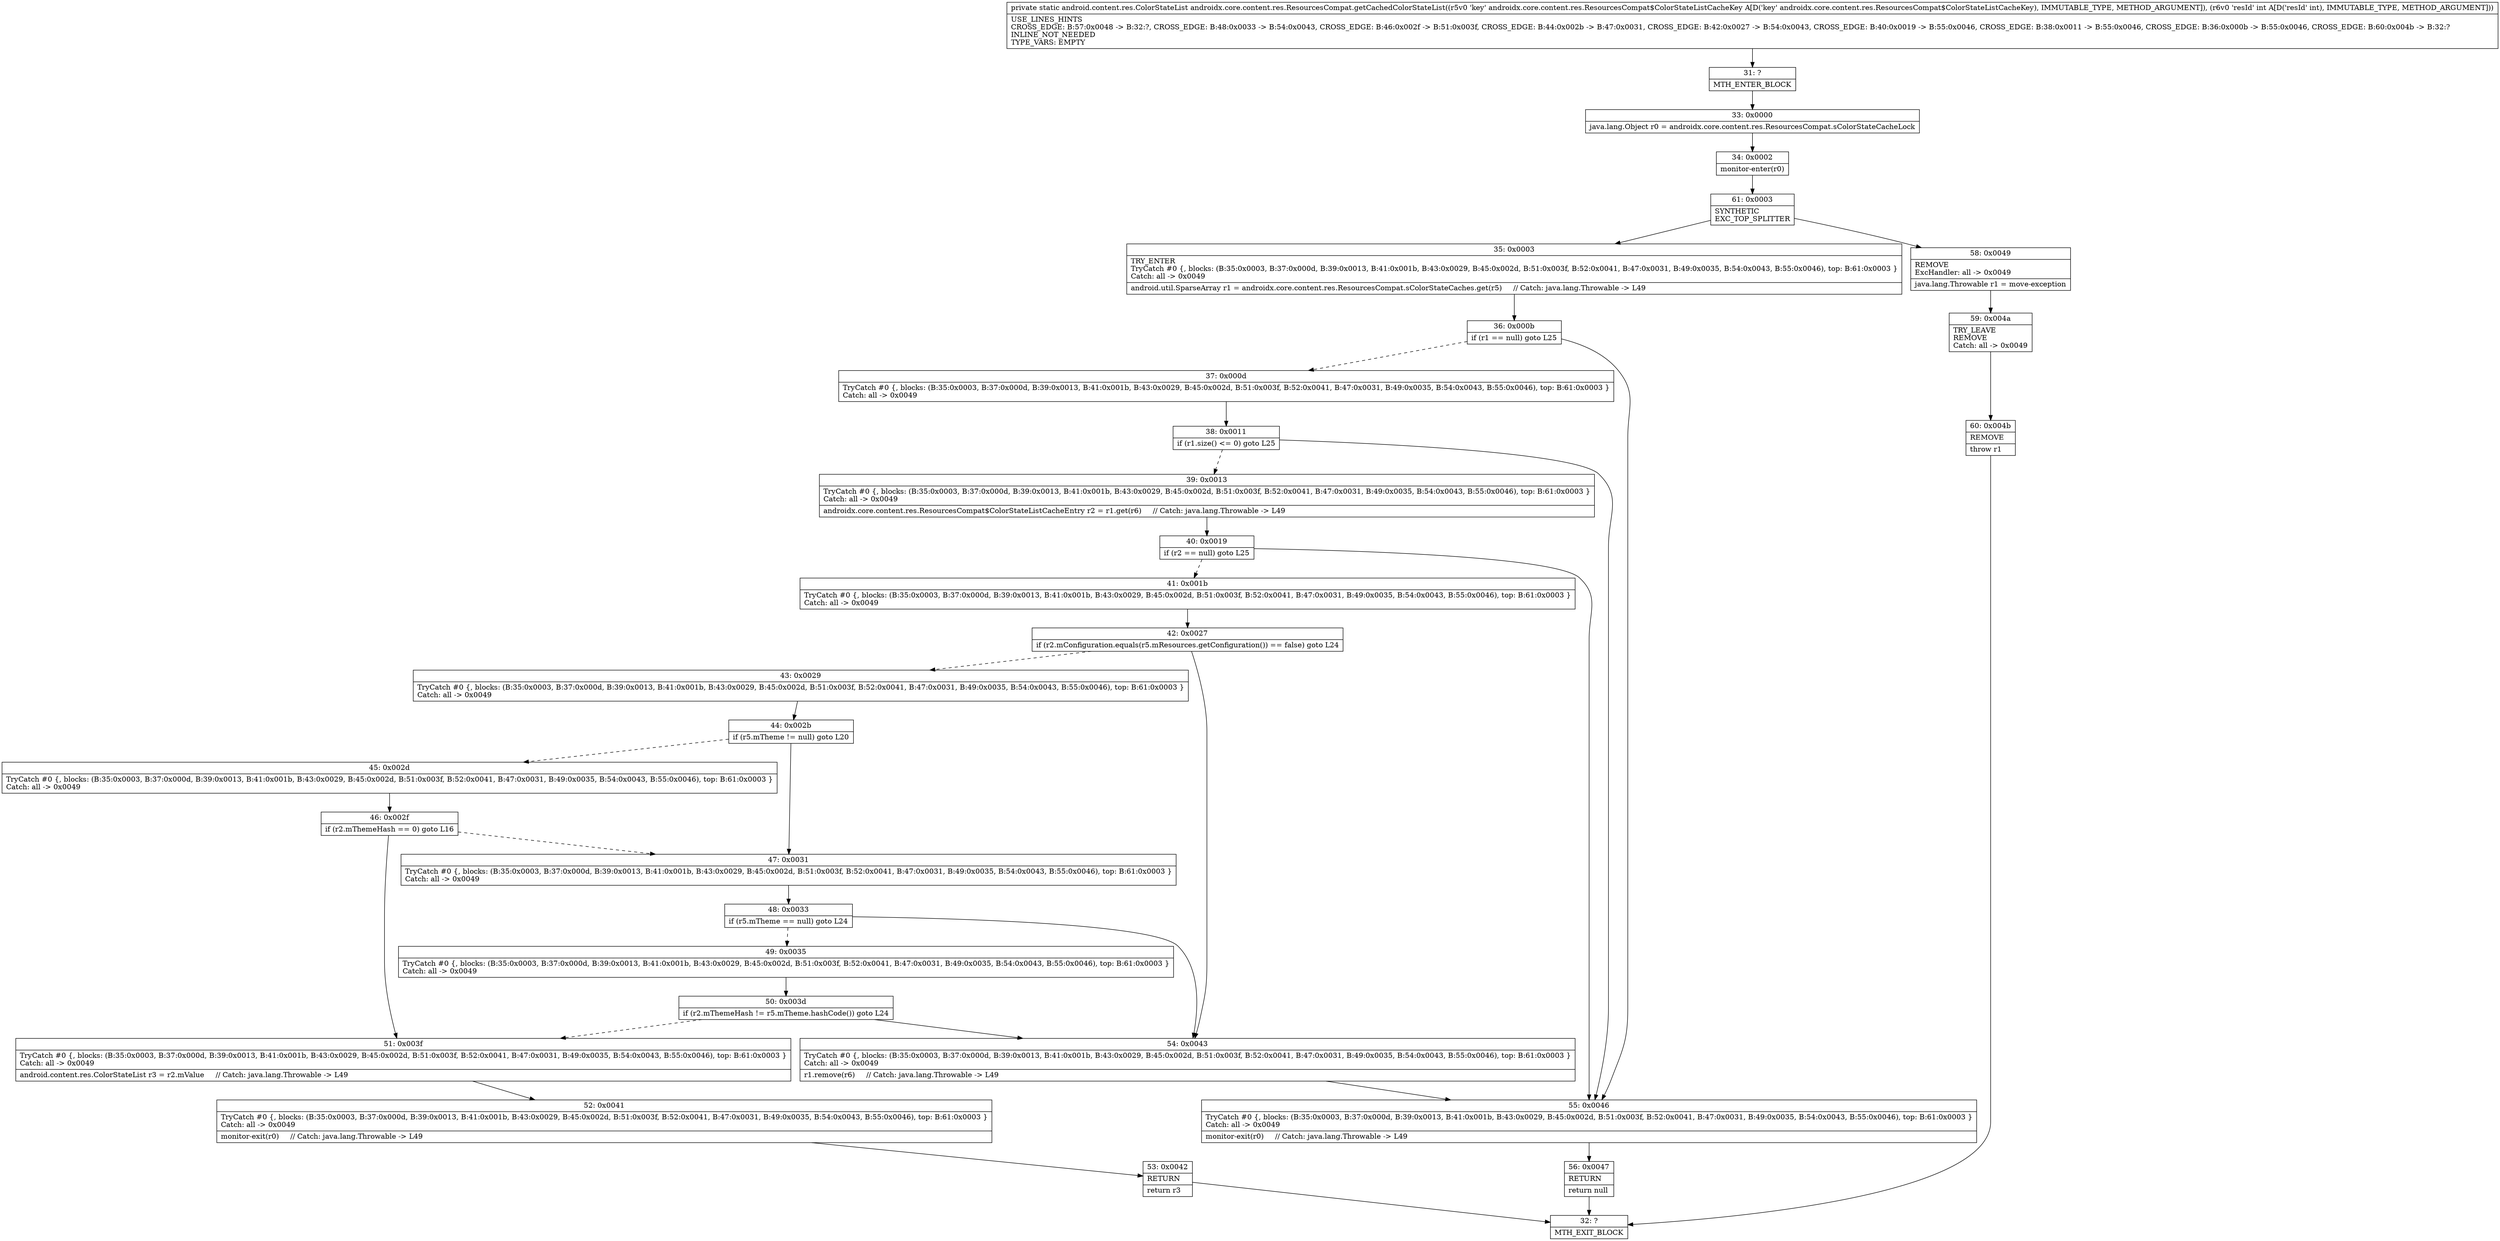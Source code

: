 digraph "CFG forandroidx.core.content.res.ResourcesCompat.getCachedColorStateList(Landroidx\/core\/content\/res\/ResourcesCompat$ColorStateListCacheKey;I)Landroid\/content\/res\/ColorStateList;" {
Node_31 [shape=record,label="{31\:\ ?|MTH_ENTER_BLOCK\l}"];
Node_33 [shape=record,label="{33\:\ 0x0000|java.lang.Object r0 = androidx.core.content.res.ResourcesCompat.sColorStateCacheLock\l}"];
Node_34 [shape=record,label="{34\:\ 0x0002|monitor\-enter(r0)\l}"];
Node_61 [shape=record,label="{61\:\ 0x0003|SYNTHETIC\lEXC_TOP_SPLITTER\l}"];
Node_35 [shape=record,label="{35\:\ 0x0003|TRY_ENTER\lTryCatch #0 \{, blocks: (B:35:0x0003, B:37:0x000d, B:39:0x0013, B:41:0x001b, B:43:0x0029, B:45:0x002d, B:51:0x003f, B:52:0x0041, B:47:0x0031, B:49:0x0035, B:54:0x0043, B:55:0x0046), top: B:61:0x0003 \}\lCatch: all \-\> 0x0049\l|android.util.SparseArray r1 = androidx.core.content.res.ResourcesCompat.sColorStateCaches.get(r5)     \/\/ Catch: java.lang.Throwable \-\> L49\l}"];
Node_36 [shape=record,label="{36\:\ 0x000b|if (r1 == null) goto L25\l}"];
Node_37 [shape=record,label="{37\:\ 0x000d|TryCatch #0 \{, blocks: (B:35:0x0003, B:37:0x000d, B:39:0x0013, B:41:0x001b, B:43:0x0029, B:45:0x002d, B:51:0x003f, B:52:0x0041, B:47:0x0031, B:49:0x0035, B:54:0x0043, B:55:0x0046), top: B:61:0x0003 \}\lCatch: all \-\> 0x0049\l}"];
Node_38 [shape=record,label="{38\:\ 0x0011|if (r1.size() \<= 0) goto L25\l}"];
Node_39 [shape=record,label="{39\:\ 0x0013|TryCatch #0 \{, blocks: (B:35:0x0003, B:37:0x000d, B:39:0x0013, B:41:0x001b, B:43:0x0029, B:45:0x002d, B:51:0x003f, B:52:0x0041, B:47:0x0031, B:49:0x0035, B:54:0x0043, B:55:0x0046), top: B:61:0x0003 \}\lCatch: all \-\> 0x0049\l|androidx.core.content.res.ResourcesCompat$ColorStateListCacheEntry r2 = r1.get(r6)     \/\/ Catch: java.lang.Throwable \-\> L49\l}"];
Node_40 [shape=record,label="{40\:\ 0x0019|if (r2 == null) goto L25\l}"];
Node_41 [shape=record,label="{41\:\ 0x001b|TryCatch #0 \{, blocks: (B:35:0x0003, B:37:0x000d, B:39:0x0013, B:41:0x001b, B:43:0x0029, B:45:0x002d, B:51:0x003f, B:52:0x0041, B:47:0x0031, B:49:0x0035, B:54:0x0043, B:55:0x0046), top: B:61:0x0003 \}\lCatch: all \-\> 0x0049\l}"];
Node_42 [shape=record,label="{42\:\ 0x0027|if (r2.mConfiguration.equals(r5.mResources.getConfiguration()) == false) goto L24\l}"];
Node_43 [shape=record,label="{43\:\ 0x0029|TryCatch #0 \{, blocks: (B:35:0x0003, B:37:0x000d, B:39:0x0013, B:41:0x001b, B:43:0x0029, B:45:0x002d, B:51:0x003f, B:52:0x0041, B:47:0x0031, B:49:0x0035, B:54:0x0043, B:55:0x0046), top: B:61:0x0003 \}\lCatch: all \-\> 0x0049\l}"];
Node_44 [shape=record,label="{44\:\ 0x002b|if (r5.mTheme != null) goto L20\l}"];
Node_45 [shape=record,label="{45\:\ 0x002d|TryCatch #0 \{, blocks: (B:35:0x0003, B:37:0x000d, B:39:0x0013, B:41:0x001b, B:43:0x0029, B:45:0x002d, B:51:0x003f, B:52:0x0041, B:47:0x0031, B:49:0x0035, B:54:0x0043, B:55:0x0046), top: B:61:0x0003 \}\lCatch: all \-\> 0x0049\l}"];
Node_46 [shape=record,label="{46\:\ 0x002f|if (r2.mThemeHash == 0) goto L16\l}"];
Node_51 [shape=record,label="{51\:\ 0x003f|TryCatch #0 \{, blocks: (B:35:0x0003, B:37:0x000d, B:39:0x0013, B:41:0x001b, B:43:0x0029, B:45:0x002d, B:51:0x003f, B:52:0x0041, B:47:0x0031, B:49:0x0035, B:54:0x0043, B:55:0x0046), top: B:61:0x0003 \}\lCatch: all \-\> 0x0049\l|android.content.res.ColorStateList r3 = r2.mValue     \/\/ Catch: java.lang.Throwable \-\> L49\l}"];
Node_52 [shape=record,label="{52\:\ 0x0041|TryCatch #0 \{, blocks: (B:35:0x0003, B:37:0x000d, B:39:0x0013, B:41:0x001b, B:43:0x0029, B:45:0x002d, B:51:0x003f, B:52:0x0041, B:47:0x0031, B:49:0x0035, B:54:0x0043, B:55:0x0046), top: B:61:0x0003 \}\lCatch: all \-\> 0x0049\l|monitor\-exit(r0)     \/\/ Catch: java.lang.Throwable \-\> L49\l}"];
Node_53 [shape=record,label="{53\:\ 0x0042|RETURN\l|return r3\l}"];
Node_32 [shape=record,label="{32\:\ ?|MTH_EXIT_BLOCK\l}"];
Node_47 [shape=record,label="{47\:\ 0x0031|TryCatch #0 \{, blocks: (B:35:0x0003, B:37:0x000d, B:39:0x0013, B:41:0x001b, B:43:0x0029, B:45:0x002d, B:51:0x003f, B:52:0x0041, B:47:0x0031, B:49:0x0035, B:54:0x0043, B:55:0x0046), top: B:61:0x0003 \}\lCatch: all \-\> 0x0049\l}"];
Node_48 [shape=record,label="{48\:\ 0x0033|if (r5.mTheme == null) goto L24\l}"];
Node_49 [shape=record,label="{49\:\ 0x0035|TryCatch #0 \{, blocks: (B:35:0x0003, B:37:0x000d, B:39:0x0013, B:41:0x001b, B:43:0x0029, B:45:0x002d, B:51:0x003f, B:52:0x0041, B:47:0x0031, B:49:0x0035, B:54:0x0043, B:55:0x0046), top: B:61:0x0003 \}\lCatch: all \-\> 0x0049\l}"];
Node_50 [shape=record,label="{50\:\ 0x003d|if (r2.mThemeHash != r5.mTheme.hashCode()) goto L24\l}"];
Node_54 [shape=record,label="{54\:\ 0x0043|TryCatch #0 \{, blocks: (B:35:0x0003, B:37:0x000d, B:39:0x0013, B:41:0x001b, B:43:0x0029, B:45:0x002d, B:51:0x003f, B:52:0x0041, B:47:0x0031, B:49:0x0035, B:54:0x0043, B:55:0x0046), top: B:61:0x0003 \}\lCatch: all \-\> 0x0049\l|r1.remove(r6)     \/\/ Catch: java.lang.Throwable \-\> L49\l}"];
Node_55 [shape=record,label="{55\:\ 0x0046|TryCatch #0 \{, blocks: (B:35:0x0003, B:37:0x000d, B:39:0x0013, B:41:0x001b, B:43:0x0029, B:45:0x002d, B:51:0x003f, B:52:0x0041, B:47:0x0031, B:49:0x0035, B:54:0x0043, B:55:0x0046), top: B:61:0x0003 \}\lCatch: all \-\> 0x0049\l|monitor\-exit(r0)     \/\/ Catch: java.lang.Throwable \-\> L49\l}"];
Node_56 [shape=record,label="{56\:\ 0x0047|RETURN\l|return null\l}"];
Node_58 [shape=record,label="{58\:\ 0x0049|REMOVE\lExcHandler: all \-\> 0x0049\l|java.lang.Throwable r1 = move\-exception\l}"];
Node_59 [shape=record,label="{59\:\ 0x004a|TRY_LEAVE\lREMOVE\lCatch: all \-\> 0x0049\l}"];
Node_60 [shape=record,label="{60\:\ 0x004b|REMOVE\l|throw r1\l}"];
MethodNode[shape=record,label="{private static android.content.res.ColorStateList androidx.core.content.res.ResourcesCompat.getCachedColorStateList((r5v0 'key' androidx.core.content.res.ResourcesCompat$ColorStateListCacheKey A[D('key' androidx.core.content.res.ResourcesCompat$ColorStateListCacheKey), IMMUTABLE_TYPE, METHOD_ARGUMENT]), (r6v0 'resId' int A[D('resId' int), IMMUTABLE_TYPE, METHOD_ARGUMENT]))  | USE_LINES_HINTS\lCROSS_EDGE: B:57:0x0048 \-\> B:32:?, CROSS_EDGE: B:48:0x0033 \-\> B:54:0x0043, CROSS_EDGE: B:46:0x002f \-\> B:51:0x003f, CROSS_EDGE: B:44:0x002b \-\> B:47:0x0031, CROSS_EDGE: B:42:0x0027 \-\> B:54:0x0043, CROSS_EDGE: B:40:0x0019 \-\> B:55:0x0046, CROSS_EDGE: B:38:0x0011 \-\> B:55:0x0046, CROSS_EDGE: B:36:0x000b \-\> B:55:0x0046, CROSS_EDGE: B:60:0x004b \-\> B:32:?\lINLINE_NOT_NEEDED\lTYPE_VARS: EMPTY\l}"];
MethodNode -> Node_31;Node_31 -> Node_33;
Node_33 -> Node_34;
Node_34 -> Node_61;
Node_61 -> Node_35;
Node_61 -> Node_58;
Node_35 -> Node_36;
Node_36 -> Node_37[style=dashed];
Node_36 -> Node_55;
Node_37 -> Node_38;
Node_38 -> Node_39[style=dashed];
Node_38 -> Node_55;
Node_39 -> Node_40;
Node_40 -> Node_41[style=dashed];
Node_40 -> Node_55;
Node_41 -> Node_42;
Node_42 -> Node_43[style=dashed];
Node_42 -> Node_54;
Node_43 -> Node_44;
Node_44 -> Node_45[style=dashed];
Node_44 -> Node_47;
Node_45 -> Node_46;
Node_46 -> Node_47[style=dashed];
Node_46 -> Node_51;
Node_51 -> Node_52;
Node_52 -> Node_53;
Node_53 -> Node_32;
Node_47 -> Node_48;
Node_48 -> Node_49[style=dashed];
Node_48 -> Node_54;
Node_49 -> Node_50;
Node_50 -> Node_51[style=dashed];
Node_50 -> Node_54;
Node_54 -> Node_55;
Node_55 -> Node_56;
Node_56 -> Node_32;
Node_58 -> Node_59;
Node_59 -> Node_60;
Node_60 -> Node_32;
}

